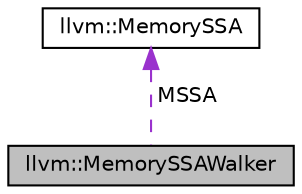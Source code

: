 digraph "llvm::MemorySSAWalker"
{
 // LATEX_PDF_SIZE
  bgcolor="transparent";
  edge [fontname="Helvetica",fontsize="10",labelfontname="Helvetica",labelfontsize="10"];
  node [fontname="Helvetica",fontsize="10",shape="box"];
  Node1 [label="llvm::MemorySSAWalker",height=0.2,width=0.4,color="black", fillcolor="grey75", style="filled", fontcolor="black",tooltip="This is the generic walker interface for walkers of MemorySSA."];
  Node2 -> Node1 [dir="back",color="darkorchid3",fontsize="10",style="dashed",label=" MSSA" ,fontname="Helvetica"];
  Node2 [label="llvm::MemorySSA",height=0.2,width=0.4,color="black",URL="$classllvm_1_1MemorySSA.html",tooltip="Encapsulates MemorySSA, including all data associated with memory accesses."];
}
